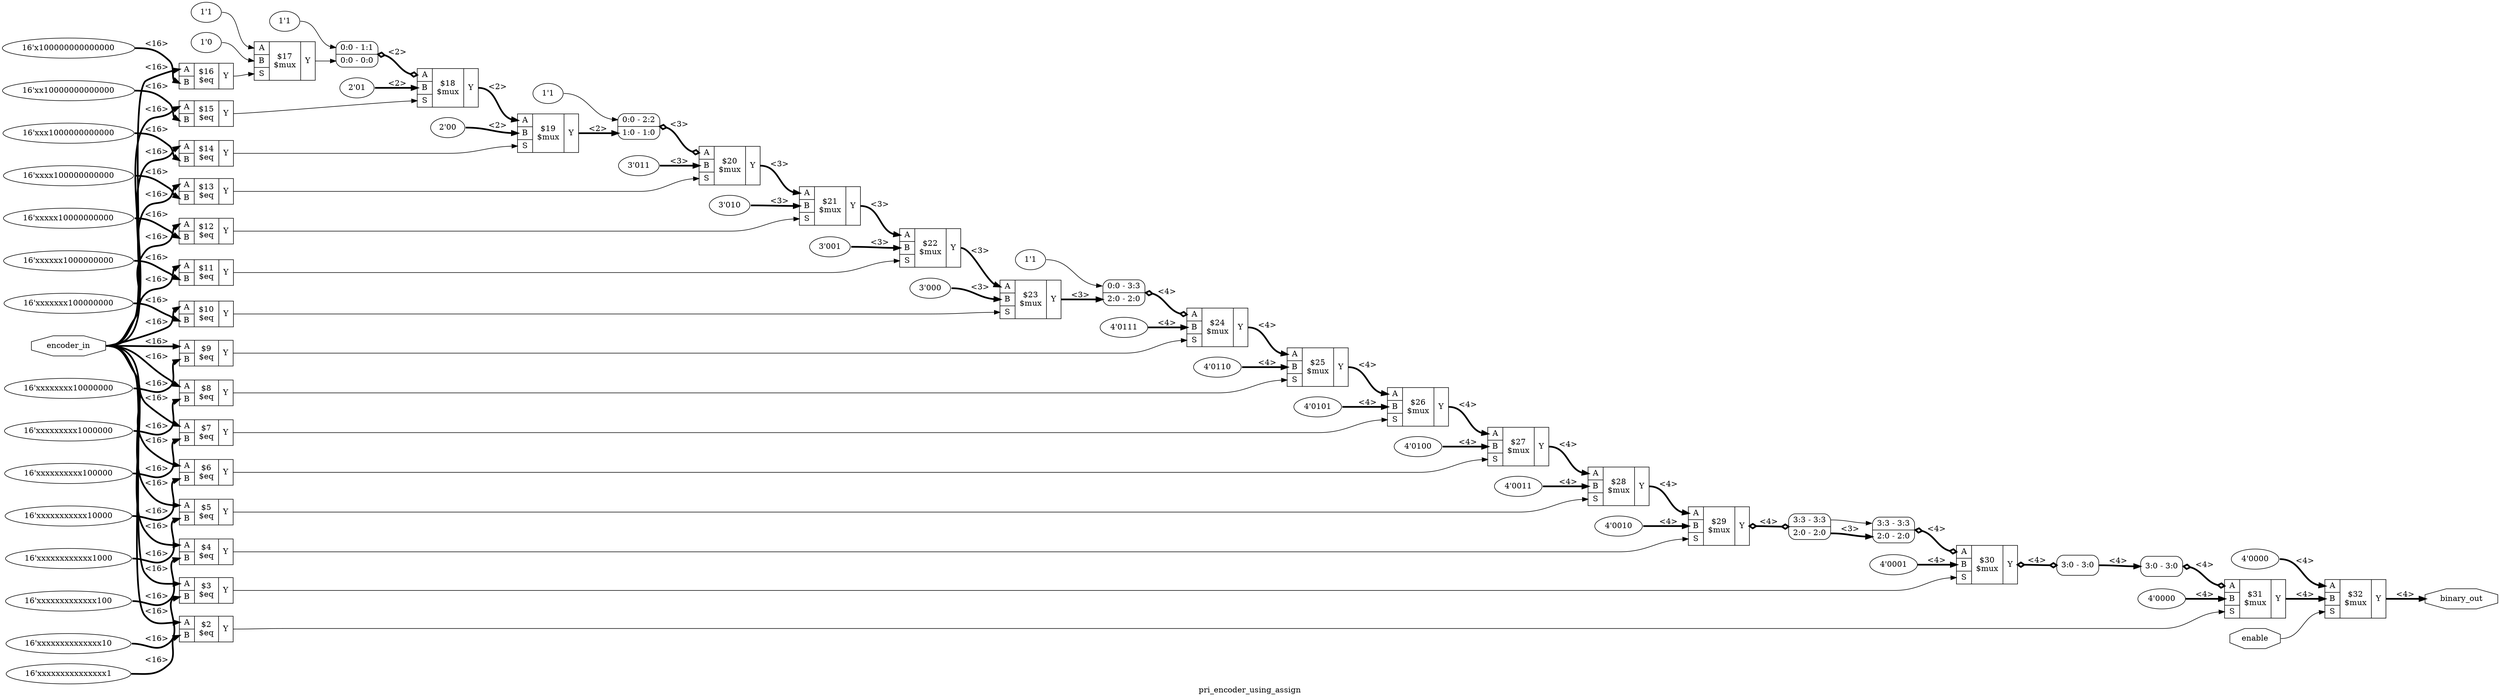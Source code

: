 digraph "pri_encoder_using_assign" {
label="pri_encoder_using_assign";
rankdir="LR";
remincross=true;
n33 [ shape=octagon, label="encoder_in", color="black", fontcolor="black" ];
n34 [ shape=octagon, label="enable", color="black", fontcolor="black" ];
n35 [ shape=octagon, label="binary_out", color="black", fontcolor="black" ];
v0 [ label="4'0000" ];
c40 [ shape=record, label="{{<p36> A|<p37> B|<p38> S}|$31\n$mux|{<p39> Y}}" ];
x1 [ shape=record, style=rounded, label="<s0> 3:0 - 3:0 " ];
x1:e -> c40:p36:w [arrowhead=odiamond, arrowtail=odiamond, dir=both, color="black", style="setlinewidth(3)", label="<4>"];
v3 [ label="4'0001" ];
c41 [ shape=record, label="{{<p36> A|<p37> B|<p38> S}|$30\n$mux|{<p39> Y}}" ];
x2 [ shape=record, style=rounded, label="<s0> 3:0 - 3:0 " ];
c41:p39:e -> x2:w [arrowhead=odiamond, arrowtail=odiamond, dir=both, color="black", style="setlinewidth(3)", label="<4>"];
x4 [ shape=record, style=rounded, label="<s1> 3:3 - 3:3 |<s0> 2:0 - 2:0 " ];
x4:e -> c41:p36:w [arrowhead=odiamond, arrowtail=odiamond, dir=both, color="black", style="setlinewidth(3)", label="<4>"];
v6 [ label="4'0010" ];
c42 [ shape=record, label="{{<p36> A|<p37> B|<p38> S}|$29\n$mux|{<p39> Y}}" ];
x5 [ shape=record, style=rounded, label="<s1> 3:3 - 3:3 |<s0> 2:0 - 2:0 " ];
c42:p39:e -> x5:w [arrowhead=odiamond, arrowtail=odiamond, dir=both, color="black", style="setlinewidth(3)", label="<4>"];
v7 [ label="4'0011" ];
c43 [ shape=record, label="{{<p36> A|<p37> B|<p38> S}|$28\n$mux|{<p39> Y}}" ];
v8 [ label="4'0100" ];
c44 [ shape=record, label="{{<p36> A|<p37> B|<p38> S}|$27\n$mux|{<p39> Y}}" ];
v9 [ label="4'0101" ];
c45 [ shape=record, label="{{<p36> A|<p37> B|<p38> S}|$26\n$mux|{<p39> Y}}" ];
v10 [ label="4'0110" ];
c46 [ shape=record, label="{{<p36> A|<p37> B|<p38> S}|$25\n$mux|{<p39> Y}}" ];
v11 [ label="4'0111" ];
v13 [ label="1'1" ];
c47 [ shape=record, label="{{<p36> A|<p37> B|<p38> S}|$24\n$mux|{<p39> Y}}" ];
x12 [ shape=record, style=rounded, label="<s1> 0:0 - 3:3 |<s0> 2:0 - 2:0 " ];
x12:e -> c47:p36:w [arrowhead=odiamond, arrowtail=odiamond, dir=both, color="black", style="setlinewidth(3)", label="<4>"];
v14 [ label="3'000" ];
c48 [ shape=record, label="{{<p36> A|<p37> B|<p38> S}|$23\n$mux|{<p39> Y}}" ];
v15 [ label="3'001" ];
c49 [ shape=record, label="{{<p36> A|<p37> B|<p38> S}|$22\n$mux|{<p39> Y}}" ];
v16 [ label="3'010" ];
c50 [ shape=record, label="{{<p36> A|<p37> B|<p38> S}|$21\n$mux|{<p39> Y}}" ];
v17 [ label="3'011" ];
v19 [ label="1'1" ];
c51 [ shape=record, label="{{<p36> A|<p37> B|<p38> S}|$20\n$mux|{<p39> Y}}" ];
x18 [ shape=record, style=rounded, label="<s1> 0:0 - 2:2 |<s0> 1:0 - 1:0 " ];
x18:e -> c51:p36:w [arrowhead=odiamond, arrowtail=odiamond, dir=both, color="black", style="setlinewidth(3)", label="<3>"];
v20 [ label="2'00" ];
c52 [ shape=record, label="{{<p36> A|<p37> B|<p38> S}|$19\n$mux|{<p39> Y}}" ];
v21 [ label="2'01" ];
v23 [ label="1'1" ];
c53 [ shape=record, label="{{<p36> A|<p37> B|<p38> S}|$18\n$mux|{<p39> Y}}" ];
x22 [ shape=record, style=rounded, label="<s1> 0:0 - 1:1 |<s0> 0:0 - 0:0 " ];
x22:e -> c53:p36:w [arrowhead=odiamond, arrowtail=odiamond, dir=both, color="black", style="setlinewidth(3)", label="<2>"];
v24 [ label="1'0" ];
v25 [ label="1'1" ];
c54 [ shape=record, label="{{<p36> A|<p37> B|<p38> S}|$17\n$mux|{<p39> Y}}" ];
v26 [ label="16'x100000000000000" ];
c55 [ shape=record, label="{{<p36> A|<p37> B}|$16\n$eq|{<p39> Y}}" ];
v27 [ label="16'xx10000000000000" ];
c56 [ shape=record, label="{{<p36> A|<p37> B}|$15\n$eq|{<p39> Y}}" ];
v28 [ label="16'xxx1000000000000" ];
c57 [ shape=record, label="{{<p36> A|<p37> B}|$14\n$eq|{<p39> Y}}" ];
v29 [ label="16'xxxx100000000000" ];
c58 [ shape=record, label="{{<p36> A|<p37> B}|$13\n$eq|{<p39> Y}}" ];
v30 [ label="16'xxxxx10000000000" ];
c59 [ shape=record, label="{{<p36> A|<p37> B}|$12\n$eq|{<p39> Y}}" ];
v31 [ label="16'xxxxxx1000000000" ];
c60 [ shape=record, label="{{<p36> A|<p37> B}|$11\n$eq|{<p39> Y}}" ];
v32 [ label="16'xxxxxxx100000000" ];
c61 [ shape=record, label="{{<p36> A|<p37> B}|$10\n$eq|{<p39> Y}}" ];
v33 [ label="16'xxxxxxxx10000000" ];
c62 [ shape=record, label="{{<p36> A|<p37> B}|$9\n$eq|{<p39> Y}}" ];
v34 [ label="16'xxxxxxxxx1000000" ];
c63 [ shape=record, label="{{<p36> A|<p37> B}|$8\n$eq|{<p39> Y}}" ];
v35 [ label="16'xxxxxxxxxx100000" ];
c64 [ shape=record, label="{{<p36> A|<p37> B}|$7\n$eq|{<p39> Y}}" ];
v36 [ label="16'xxxxxxxxxxx10000" ];
c65 [ shape=record, label="{{<p36> A|<p37> B}|$6\n$eq|{<p39> Y}}" ];
v37 [ label="16'xxxxxxxxxxxx1000" ];
c66 [ shape=record, label="{{<p36> A|<p37> B}|$5\n$eq|{<p39> Y}}" ];
v38 [ label="16'xxxxxxxxxxxxx100" ];
c67 [ shape=record, label="{{<p36> A|<p37> B}|$4\n$eq|{<p39> Y}}" ];
v39 [ label="16'xxxxxxxxxxxxxx10" ];
c68 [ shape=record, label="{{<p36> A|<p37> B}|$3\n$eq|{<p39> Y}}" ];
v40 [ label="16'xxxxxxxxxxxxxxx1" ];
c69 [ shape=record, label="{{<p36> A|<p37> B}|$2\n$eq|{<p39> Y}}" ];
v41 [ label="4'0000" ];
c70 [ shape=record, label="{{<p36> A|<p37> B|<p38> S}|$32\n$mux|{<p39> Y}}" ];
c47:p39:e -> c46:p36:w [color="black", style="setlinewidth(3)", label="<4>"];
c48:p39:e -> x12:s0:w [color="black", style="setlinewidth(3)", label="<3>"];
c49:p39:e -> c48:p36:w [color="black", style="setlinewidth(3)", label="<3>"];
c50:p39:e -> c49:p36:w [color="black", style="setlinewidth(3)", label="<3>"];
c51:p39:e -> c50:p36:w [color="black", style="setlinewidth(3)", label="<3>"];
c52:p39:e -> x18:s0:w [color="black", style="setlinewidth(3)", label="<2>"];
c53:p39:e -> c52:p36:w [color="black", style="setlinewidth(3)", label="<2>"];
c55:p39:e -> c54:p38:w [color="black", label=""];
c56:p39:e -> c53:p38:w [color="black", label=""];
c57:p39:e -> c52:p38:w [color="black", label=""];
x5:s1:e -> x4:s1:w [color="black", label=""];
c58:p39:e -> c51:p38:w [color="black", label=""];
c59:p39:e -> c50:p38:w [color="black", label=""];
c60:p39:e -> c49:p38:w [color="black", label=""];
c61:p39:e -> c48:p38:w [color="black", label=""];
c62:p39:e -> c47:p38:w [color="black", label=""];
c63:p39:e -> c46:p38:w [color="black", label=""];
c64:p39:e -> c45:p38:w [color="black", label=""];
c65:p39:e -> c44:p38:w [color="black", label=""];
c66:p39:e -> c43:p38:w [color="black", label=""];
c67:p39:e -> c42:p38:w [color="black", label=""];
c40:p39:e -> c70:p37:w [color="black", style="setlinewidth(3)", label="<4>"];
c68:p39:e -> c41:p38:w [color="black", label=""];
c69:p39:e -> c40:p38:w [color="black", label=""];
c54:p39:e -> x22:s0:w [color="black", label=""];
n33:e -> c55:p36:w [color="black", style="setlinewidth(3)", label="<16>"];
n33:e -> c56:p36:w [color="black", style="setlinewidth(3)", label="<16>"];
n33:e -> c57:p36:w [color="black", style="setlinewidth(3)", label="<16>"];
n33:e -> c58:p36:w [color="black", style="setlinewidth(3)", label="<16>"];
n33:e -> c59:p36:w [color="black", style="setlinewidth(3)", label="<16>"];
n33:e -> c60:p36:w [color="black", style="setlinewidth(3)", label="<16>"];
n33:e -> c61:p36:w [color="black", style="setlinewidth(3)", label="<16>"];
n33:e -> c62:p36:w [color="black", style="setlinewidth(3)", label="<16>"];
n33:e -> c63:p36:w [color="black", style="setlinewidth(3)", label="<16>"];
n33:e -> c64:p36:w [color="black", style="setlinewidth(3)", label="<16>"];
n33:e -> c65:p36:w [color="black", style="setlinewidth(3)", label="<16>"];
n33:e -> c66:p36:w [color="black", style="setlinewidth(3)", label="<16>"];
n33:e -> c67:p36:w [color="black", style="setlinewidth(3)", label="<16>"];
n33:e -> c68:p36:w [color="black", style="setlinewidth(3)", label="<16>"];
n33:e -> c69:p36:w [color="black", style="setlinewidth(3)", label="<16>"];
n34:e -> c70:p38:w [color="black", label=""];
c70:p39:e -> n35:w [color="black", style="setlinewidth(3)", label="<4>"];
x2:s0:e -> x1:s0:w [color="black", style="setlinewidth(3)", label="<4>"];
x5:s0:e -> x4:s0:w [color="black", style="setlinewidth(3)", label="<3>"];
c43:p39:e -> c42:p36:w [color="black", style="setlinewidth(3)", label="<4>"];
c44:p39:e -> c43:p36:w [color="black", style="setlinewidth(3)", label="<4>"];
c45:p39:e -> c44:p36:w [color="black", style="setlinewidth(3)", label="<4>"];
c46:p39:e -> c45:p36:w [color="black", style="setlinewidth(3)", label="<4>"];
v0:e -> c40:p37:w [color="black", style="setlinewidth(3)", label="<4>"];
v10:e -> c46:p37:w [color="black", style="setlinewidth(3)", label="<4>"];
v11:e -> c47:p37:w [color="black", style="setlinewidth(3)", label="<4>"];
v13:e -> x12:s1:w [color="black", label=""];
v14:e -> c48:p37:w [color="black", style="setlinewidth(3)", label="<3>"];
v15:e -> c49:p37:w [color="black", style="setlinewidth(3)", label="<3>"];
v16:e -> c50:p37:w [color="black", style="setlinewidth(3)", label="<3>"];
v17:e -> c51:p37:w [color="black", style="setlinewidth(3)", label="<3>"];
v19:e -> x18:s1:w [color="black", label=""];
v20:e -> c52:p37:w [color="black", style="setlinewidth(3)", label="<2>"];
v21:e -> c53:p37:w [color="black", style="setlinewidth(3)", label="<2>"];
v23:e -> x22:s1:w [color="black", label=""];
v24:e -> c54:p37:w [color="black", label=""];
v25:e -> c54:p36:w [color="black", label=""];
v26:e -> c55:p37:w [color="black", style="setlinewidth(3)", label="<16>"];
v27:e -> c56:p37:w [color="black", style="setlinewidth(3)", label="<16>"];
v28:e -> c57:p37:w [color="black", style="setlinewidth(3)", label="<16>"];
v29:e -> c58:p37:w [color="black", style="setlinewidth(3)", label="<16>"];
v3:e -> c41:p37:w [color="black", style="setlinewidth(3)", label="<4>"];
v30:e -> c59:p37:w [color="black", style="setlinewidth(3)", label="<16>"];
v31:e -> c60:p37:w [color="black", style="setlinewidth(3)", label="<16>"];
v32:e -> c61:p37:w [color="black", style="setlinewidth(3)", label="<16>"];
v33:e -> c62:p37:w [color="black", style="setlinewidth(3)", label="<16>"];
v34:e -> c63:p37:w [color="black", style="setlinewidth(3)", label="<16>"];
v35:e -> c64:p37:w [color="black", style="setlinewidth(3)", label="<16>"];
v36:e -> c65:p37:w [color="black", style="setlinewidth(3)", label="<16>"];
v37:e -> c66:p37:w [color="black", style="setlinewidth(3)", label="<16>"];
v38:e -> c67:p37:w [color="black", style="setlinewidth(3)", label="<16>"];
v39:e -> c68:p37:w [color="black", style="setlinewidth(3)", label="<16>"];
v40:e -> c69:p37:w [color="black", style="setlinewidth(3)", label="<16>"];
v41:e -> c70:p36:w [color="black", style="setlinewidth(3)", label="<4>"];
v6:e -> c42:p37:w [color="black", style="setlinewidth(3)", label="<4>"];
v7:e -> c43:p37:w [color="black", style="setlinewidth(3)", label="<4>"];
v8:e -> c44:p37:w [color="black", style="setlinewidth(3)", label="<4>"];
v9:e -> c45:p37:w [color="black", style="setlinewidth(3)", label="<4>"];
}
